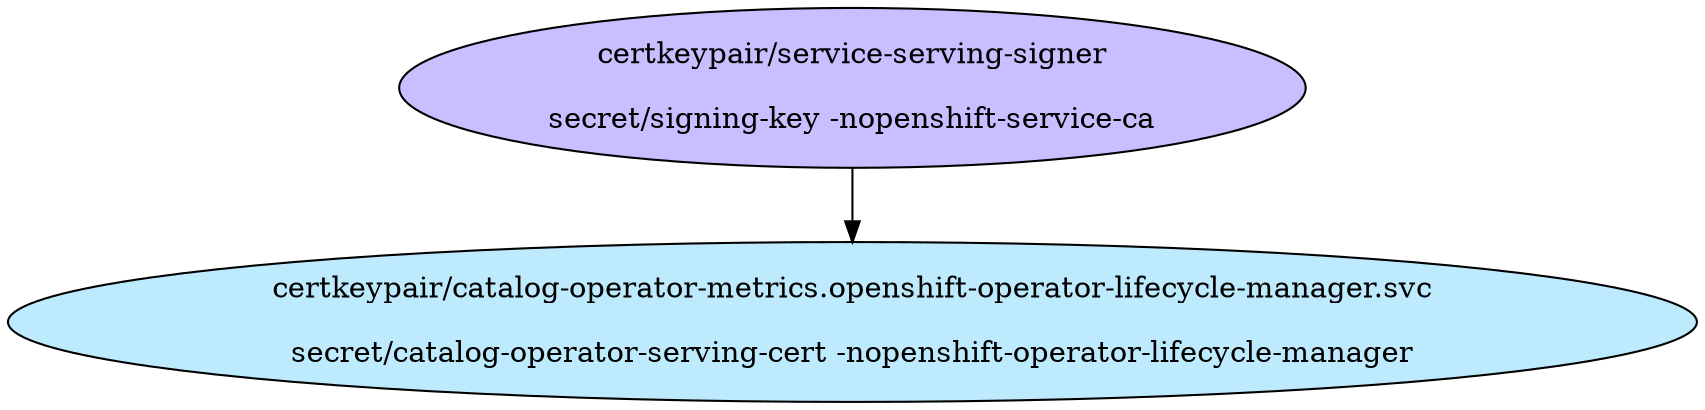 digraph "Local Certificate" {
  // Node definitions.
  1 [
    label="certkeypair/service-serving-signer\n\nsecret/signing-key -nopenshift-service-ca\n"
    style=filled
    fillcolor="#c7bfff"
  ];
  18 [
    label="certkeypair/catalog-operator-metrics.openshift-operator-lifecycle-manager.svc\n\nsecret/catalog-operator-serving-cert -nopenshift-operator-lifecycle-manager\n"
    style=filled
    fillcolor="#bdebfd"
  ];

  // Edge definitions.
  1 -> 18;
}